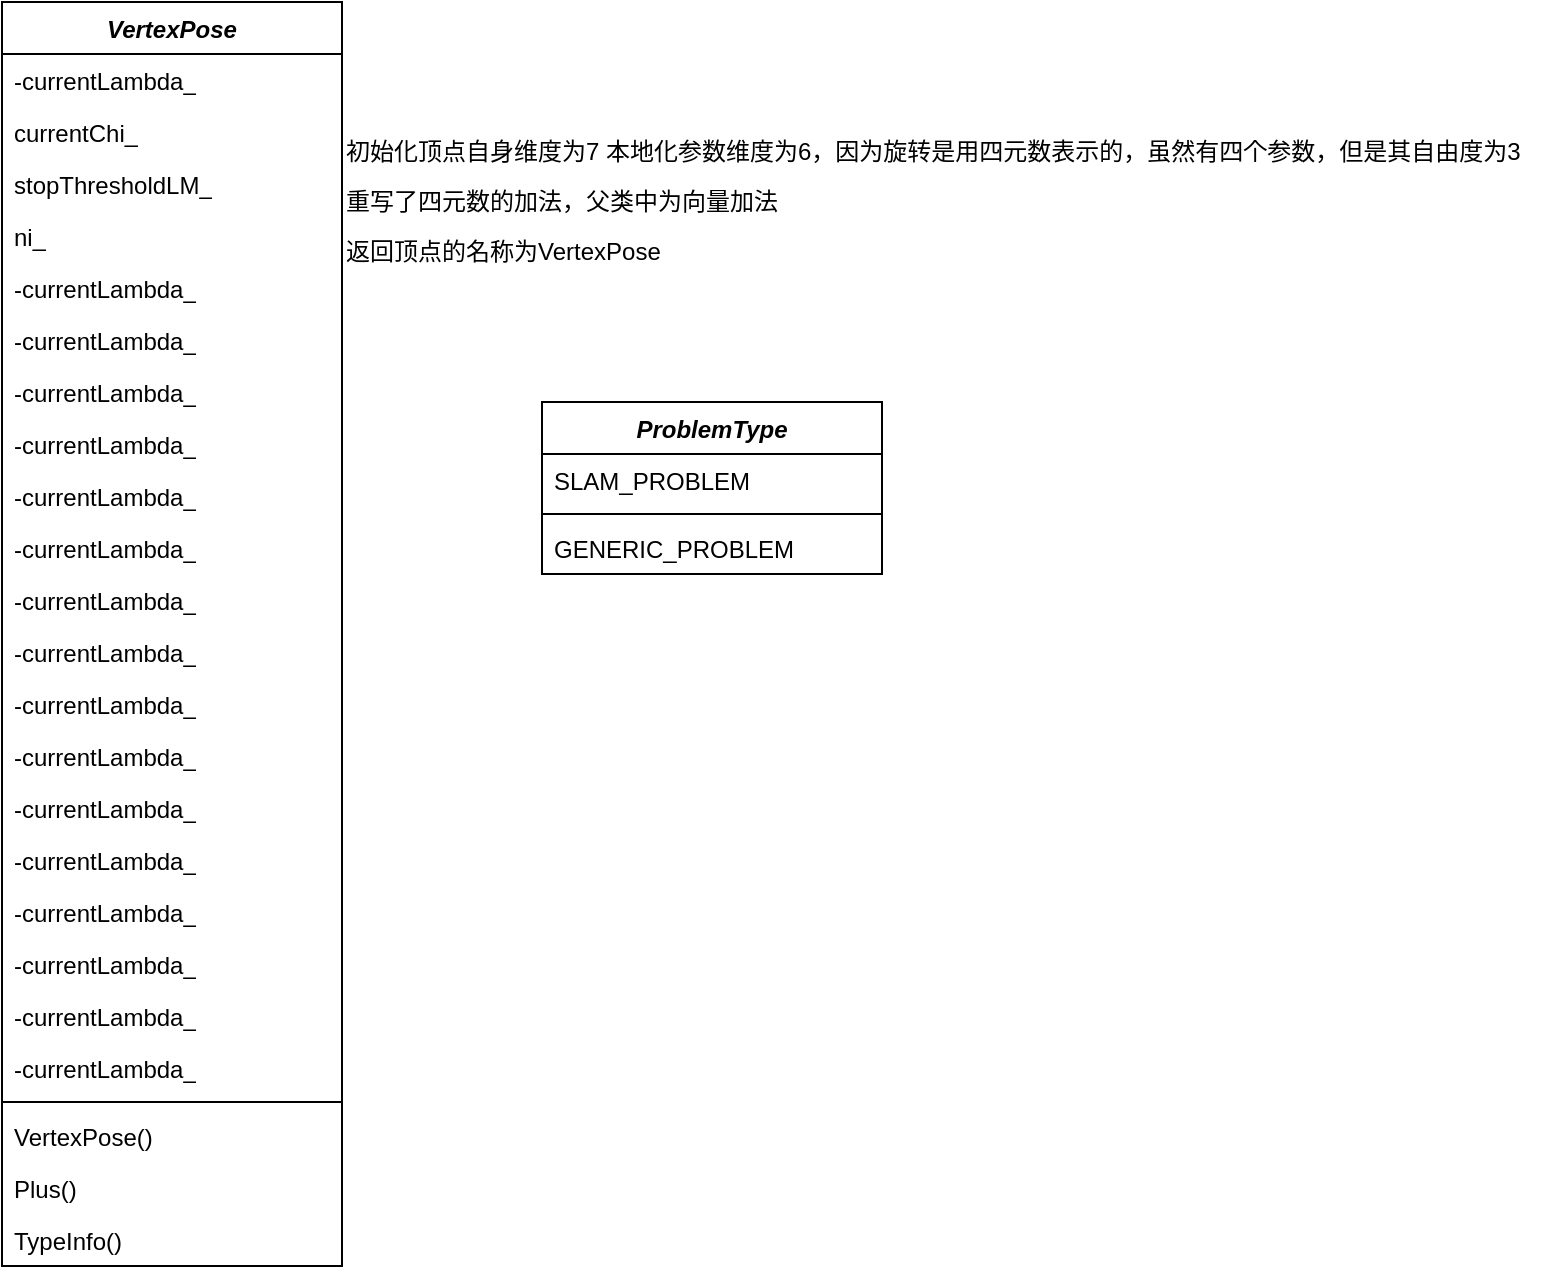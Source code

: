 <mxfile version="24.4.0" type="github">
  <diagram name="第 1 页" id="Om_0ez-Mg7cLswbmVXPj">
    <mxGraphModel dx="595" dy="564" grid="1" gridSize="10" guides="1" tooltips="1" connect="1" arrows="1" fold="1" page="1" pageScale="1" pageWidth="827" pageHeight="1169" math="0" shadow="0">
      <root>
        <mxCell id="0" />
        <mxCell id="1" parent="0" />
        <mxCell id="05y2BKctw2ABKMbbaYBs-1" value="&lt;i&gt;VertexPose&lt;/i&gt;" style="swimlane;fontStyle=1;align=center;verticalAlign=top;childLayout=stackLayout;horizontal=1;startSize=26;horizontalStack=0;resizeParent=1;resizeParentMax=0;resizeLast=0;collapsible=1;marginBottom=0;whiteSpace=wrap;html=1;" vertex="1" parent="1">
          <mxGeometry x="840" y="30" width="170" height="632" as="geometry" />
        </mxCell>
        <mxCell id="05y2BKctw2ABKMbbaYBs-2" value="-currentLambda_" style="text;strokeColor=none;fillColor=none;align=left;verticalAlign=top;spacingLeft=4;spacingRight=4;overflow=hidden;rotatable=0;points=[[0,0.5],[1,0.5]];portConstraint=eastwest;whiteSpace=wrap;html=1;" vertex="1" parent="05y2BKctw2ABKMbbaYBs-1">
          <mxGeometry y="26" width="170" height="26" as="geometry" />
        </mxCell>
        <mxCell id="05y2BKctw2ABKMbbaYBs-11" value="currentChi_" style="text;strokeColor=none;fillColor=none;align=left;verticalAlign=top;spacingLeft=4;spacingRight=4;overflow=hidden;rotatable=0;points=[[0,0.5],[1,0.5]];portConstraint=eastwest;whiteSpace=wrap;html=1;" vertex="1" parent="05y2BKctw2ABKMbbaYBs-1">
          <mxGeometry y="52" width="170" height="26" as="geometry" />
        </mxCell>
        <mxCell id="05y2BKctw2ABKMbbaYBs-14" value="stopThresholdLM_" style="text;strokeColor=none;fillColor=none;align=left;verticalAlign=top;spacingLeft=4;spacingRight=4;overflow=hidden;rotatable=0;points=[[0,0.5],[1,0.5]];portConstraint=eastwest;whiteSpace=wrap;html=1;" vertex="1" parent="05y2BKctw2ABKMbbaYBs-1">
          <mxGeometry y="78" width="170" height="26" as="geometry" />
        </mxCell>
        <mxCell id="05y2BKctw2ABKMbbaYBs-16" value="ni_" style="text;strokeColor=none;fillColor=none;align=left;verticalAlign=top;spacingLeft=4;spacingRight=4;overflow=hidden;rotatable=0;points=[[0,0.5],[1,0.5]];portConstraint=eastwest;whiteSpace=wrap;html=1;" vertex="1" parent="05y2BKctw2ABKMbbaYBs-1">
          <mxGeometry y="104" width="170" height="26" as="geometry" />
        </mxCell>
        <mxCell id="05y2BKctw2ABKMbbaYBs-18" value="-currentLambda_" style="text;strokeColor=none;fillColor=none;align=left;verticalAlign=top;spacingLeft=4;spacingRight=4;overflow=hidden;rotatable=0;points=[[0,0.5],[1,0.5]];portConstraint=eastwest;whiteSpace=wrap;html=1;" vertex="1" parent="05y2BKctw2ABKMbbaYBs-1">
          <mxGeometry y="130" width="170" height="26" as="geometry" />
        </mxCell>
        <mxCell id="05y2BKctw2ABKMbbaYBs-21" value="-currentLambda_" style="text;strokeColor=none;fillColor=none;align=left;verticalAlign=top;spacingLeft=4;spacingRight=4;overflow=hidden;rotatable=0;points=[[0,0.5],[1,0.5]];portConstraint=eastwest;whiteSpace=wrap;html=1;" vertex="1" parent="05y2BKctw2ABKMbbaYBs-1">
          <mxGeometry y="156" width="170" height="26" as="geometry" />
        </mxCell>
        <mxCell id="05y2BKctw2ABKMbbaYBs-22" value="-currentLambda_" style="text;strokeColor=none;fillColor=none;align=left;verticalAlign=top;spacingLeft=4;spacingRight=4;overflow=hidden;rotatable=0;points=[[0,0.5],[1,0.5]];portConstraint=eastwest;whiteSpace=wrap;html=1;" vertex="1" parent="05y2BKctw2ABKMbbaYBs-1">
          <mxGeometry y="182" width="170" height="26" as="geometry" />
        </mxCell>
        <mxCell id="05y2BKctw2ABKMbbaYBs-23" value="-currentLambda_" style="text;strokeColor=none;fillColor=none;align=left;verticalAlign=top;spacingLeft=4;spacingRight=4;overflow=hidden;rotatable=0;points=[[0,0.5],[1,0.5]];portConstraint=eastwest;whiteSpace=wrap;html=1;" vertex="1" parent="05y2BKctw2ABKMbbaYBs-1">
          <mxGeometry y="208" width="170" height="26" as="geometry" />
        </mxCell>
        <mxCell id="05y2BKctw2ABKMbbaYBs-26" value="-currentLambda_" style="text;strokeColor=none;fillColor=none;align=left;verticalAlign=top;spacingLeft=4;spacingRight=4;overflow=hidden;rotatable=0;points=[[0,0.5],[1,0.5]];portConstraint=eastwest;whiteSpace=wrap;html=1;" vertex="1" parent="05y2BKctw2ABKMbbaYBs-1">
          <mxGeometry y="234" width="170" height="26" as="geometry" />
        </mxCell>
        <mxCell id="05y2BKctw2ABKMbbaYBs-28" value="-currentLambda_" style="text;strokeColor=none;fillColor=none;align=left;verticalAlign=top;spacingLeft=4;spacingRight=4;overflow=hidden;rotatable=0;points=[[0,0.5],[1,0.5]];portConstraint=eastwest;whiteSpace=wrap;html=1;" vertex="1" parent="05y2BKctw2ABKMbbaYBs-1">
          <mxGeometry y="260" width="170" height="26" as="geometry" />
        </mxCell>
        <mxCell id="05y2BKctw2ABKMbbaYBs-27" value="-currentLambda_" style="text;strokeColor=none;fillColor=none;align=left;verticalAlign=top;spacingLeft=4;spacingRight=4;overflow=hidden;rotatable=0;points=[[0,0.5],[1,0.5]];portConstraint=eastwest;whiteSpace=wrap;html=1;" vertex="1" parent="05y2BKctw2ABKMbbaYBs-1">
          <mxGeometry y="286" width="170" height="26" as="geometry" />
        </mxCell>
        <mxCell id="05y2BKctw2ABKMbbaYBs-25" value="-currentLambda_" style="text;strokeColor=none;fillColor=none;align=left;verticalAlign=top;spacingLeft=4;spacingRight=4;overflow=hidden;rotatable=0;points=[[0,0.5],[1,0.5]];portConstraint=eastwest;whiteSpace=wrap;html=1;" vertex="1" parent="05y2BKctw2ABKMbbaYBs-1">
          <mxGeometry y="312" width="170" height="26" as="geometry" />
        </mxCell>
        <mxCell id="05y2BKctw2ABKMbbaYBs-24" value="-currentLambda_" style="text;strokeColor=none;fillColor=none;align=left;verticalAlign=top;spacingLeft=4;spacingRight=4;overflow=hidden;rotatable=0;points=[[0,0.5],[1,0.5]];portConstraint=eastwest;whiteSpace=wrap;html=1;" vertex="1" parent="05y2BKctw2ABKMbbaYBs-1">
          <mxGeometry y="338" width="170" height="26" as="geometry" />
        </mxCell>
        <mxCell id="05y2BKctw2ABKMbbaYBs-19" value="-currentLambda_" style="text;strokeColor=none;fillColor=none;align=left;verticalAlign=top;spacingLeft=4;spacingRight=4;overflow=hidden;rotatable=0;points=[[0,0.5],[1,0.5]];portConstraint=eastwest;whiteSpace=wrap;html=1;" vertex="1" parent="05y2BKctw2ABKMbbaYBs-1">
          <mxGeometry y="364" width="170" height="26" as="geometry" />
        </mxCell>
        <mxCell id="05y2BKctw2ABKMbbaYBs-20" value="-currentLambda_" style="text;strokeColor=none;fillColor=none;align=left;verticalAlign=top;spacingLeft=4;spacingRight=4;overflow=hidden;rotatable=0;points=[[0,0.5],[1,0.5]];portConstraint=eastwest;whiteSpace=wrap;html=1;" vertex="1" parent="05y2BKctw2ABKMbbaYBs-1">
          <mxGeometry y="390" width="170" height="26" as="geometry" />
        </mxCell>
        <mxCell id="05y2BKctw2ABKMbbaYBs-17" value="-currentLambda_" style="text;strokeColor=none;fillColor=none;align=left;verticalAlign=top;spacingLeft=4;spacingRight=4;overflow=hidden;rotatable=0;points=[[0,0.5],[1,0.5]];portConstraint=eastwest;whiteSpace=wrap;html=1;" vertex="1" parent="05y2BKctw2ABKMbbaYBs-1">
          <mxGeometry y="416" width="170" height="26" as="geometry" />
        </mxCell>
        <mxCell id="05y2BKctw2ABKMbbaYBs-15" value="-currentLambda_" style="text;strokeColor=none;fillColor=none;align=left;verticalAlign=top;spacingLeft=4;spacingRight=4;overflow=hidden;rotatable=0;points=[[0,0.5],[1,0.5]];portConstraint=eastwest;whiteSpace=wrap;html=1;" vertex="1" parent="05y2BKctw2ABKMbbaYBs-1">
          <mxGeometry y="442" width="170" height="26" as="geometry" />
        </mxCell>
        <mxCell id="05y2BKctw2ABKMbbaYBs-13" value="-currentLambda_" style="text;strokeColor=none;fillColor=none;align=left;verticalAlign=top;spacingLeft=4;spacingRight=4;overflow=hidden;rotatable=0;points=[[0,0.5],[1,0.5]];portConstraint=eastwest;whiteSpace=wrap;html=1;" vertex="1" parent="05y2BKctw2ABKMbbaYBs-1">
          <mxGeometry y="468" width="170" height="26" as="geometry" />
        </mxCell>
        <mxCell id="05y2BKctw2ABKMbbaYBs-12" value="-currentLambda_" style="text;strokeColor=none;fillColor=none;align=left;verticalAlign=top;spacingLeft=4;spacingRight=4;overflow=hidden;rotatable=0;points=[[0,0.5],[1,0.5]];portConstraint=eastwest;whiteSpace=wrap;html=1;" vertex="1" parent="05y2BKctw2ABKMbbaYBs-1">
          <mxGeometry y="494" width="170" height="26" as="geometry" />
        </mxCell>
        <mxCell id="05y2BKctw2ABKMbbaYBs-10" value="-currentLambda_" style="text;strokeColor=none;fillColor=none;align=left;verticalAlign=top;spacingLeft=4;spacingRight=4;overflow=hidden;rotatable=0;points=[[0,0.5],[1,0.5]];portConstraint=eastwest;whiteSpace=wrap;html=1;" vertex="1" parent="05y2BKctw2ABKMbbaYBs-1">
          <mxGeometry y="520" width="170" height="26" as="geometry" />
        </mxCell>
        <mxCell id="05y2BKctw2ABKMbbaYBs-3" value="" style="line;strokeWidth=1;fillColor=none;align=left;verticalAlign=middle;spacingTop=-1;spacingLeft=3;spacingRight=3;rotatable=0;labelPosition=right;points=[];portConstraint=eastwest;strokeColor=inherit;" vertex="1" parent="05y2BKctw2ABKMbbaYBs-1">
          <mxGeometry y="546" width="170" height="8" as="geometry" />
        </mxCell>
        <mxCell id="05y2BKctw2ABKMbbaYBs-4" value="VertexPose()" style="text;strokeColor=none;fillColor=none;align=left;verticalAlign=top;spacingLeft=4;spacingRight=4;overflow=hidden;rotatable=0;points=[[0,0.5],[1,0.5]];portConstraint=eastwest;whiteSpace=wrap;html=1;" vertex="1" parent="05y2BKctw2ABKMbbaYBs-1">
          <mxGeometry y="554" width="170" height="26" as="geometry" />
        </mxCell>
        <mxCell id="05y2BKctw2ABKMbbaYBs-5" value="Plus()" style="text;strokeColor=none;fillColor=none;align=left;verticalAlign=top;spacingLeft=4;spacingRight=4;overflow=hidden;rotatable=0;points=[[0,0.5],[1,0.5]];portConstraint=eastwest;whiteSpace=wrap;html=1;" vertex="1" parent="05y2BKctw2ABKMbbaYBs-1">
          <mxGeometry y="580" width="170" height="26" as="geometry" />
        </mxCell>
        <mxCell id="05y2BKctw2ABKMbbaYBs-6" value="TypeInfo()" style="text;strokeColor=none;fillColor=none;align=left;verticalAlign=top;spacingLeft=4;spacingRight=4;overflow=hidden;rotatable=0;points=[[0,0.5],[1,0.5]];portConstraint=eastwest;whiteSpace=wrap;html=1;" vertex="1" parent="05y2BKctw2ABKMbbaYBs-1">
          <mxGeometry y="606" width="170" height="26" as="geometry" />
        </mxCell>
        <mxCell id="05y2BKctw2ABKMbbaYBs-7" value="初始化顶点自身维度为7 本地化参数维度为6，因为旋转是用四元数表示的，虽然有四个参数，但是其自由度为3" style="text;html=1;align=left;verticalAlign=middle;resizable=0;points=[];autosize=1;strokeColor=none;fillColor=none;" vertex="1" parent="1">
          <mxGeometry x="1010" y="90" width="610" height="30" as="geometry" />
        </mxCell>
        <mxCell id="05y2BKctw2ABKMbbaYBs-8" value="重写了四元数的加法，父类中为向量加法" style="text;html=1;align=left;verticalAlign=middle;resizable=0;points=[];autosize=1;strokeColor=none;fillColor=none;" vertex="1" parent="1">
          <mxGeometry x="1010" y="115" width="235" height="30" as="geometry" />
        </mxCell>
        <mxCell id="05y2BKctw2ABKMbbaYBs-9" value="返回顶点的名称为VertexPose" style="text;html=1;align=left;verticalAlign=middle;resizable=0;points=[];autosize=1;strokeColor=none;fillColor=none;" vertex="1" parent="1">
          <mxGeometry x="1010" y="140" width="180" height="30" as="geometry" />
        </mxCell>
        <mxCell id="05y2BKctw2ABKMbbaYBs-29" value="&lt;i&gt;ProblemType&lt;/i&gt;" style="swimlane;fontStyle=1;align=center;verticalAlign=top;childLayout=stackLayout;horizontal=1;startSize=26;horizontalStack=0;resizeParent=1;resizeParentMax=0;resizeLast=0;collapsible=1;marginBottom=0;whiteSpace=wrap;html=1;" vertex="1" parent="1">
          <mxGeometry x="1110" y="230" width="170" height="86" as="geometry" />
        </mxCell>
        <mxCell id="05y2BKctw2ABKMbbaYBs-49" value="SLAM_PROBLEM" style="text;strokeColor=none;fillColor=none;align=left;verticalAlign=top;spacingLeft=4;spacingRight=4;overflow=hidden;rotatable=0;points=[[0,0.5],[1,0.5]];portConstraint=eastwest;whiteSpace=wrap;html=1;" vertex="1" parent="05y2BKctw2ABKMbbaYBs-29">
          <mxGeometry y="26" width="170" height="26" as="geometry" />
        </mxCell>
        <mxCell id="05y2BKctw2ABKMbbaYBs-50" value="" style="line;strokeWidth=1;fillColor=none;align=left;verticalAlign=middle;spacingTop=-1;spacingLeft=3;spacingRight=3;rotatable=0;labelPosition=right;points=[];portConstraint=eastwest;strokeColor=inherit;" vertex="1" parent="05y2BKctw2ABKMbbaYBs-29">
          <mxGeometry y="52" width="170" height="8" as="geometry" />
        </mxCell>
        <mxCell id="05y2BKctw2ABKMbbaYBs-51" value="GENERIC_PROBLEM" style="text;strokeColor=none;fillColor=none;align=left;verticalAlign=top;spacingLeft=4;spacingRight=4;overflow=hidden;rotatable=0;points=[[0,0.5],[1,0.5]];portConstraint=eastwest;whiteSpace=wrap;html=1;" vertex="1" parent="05y2BKctw2ABKMbbaYBs-29">
          <mxGeometry y="60" width="170" height="26" as="geometry" />
        </mxCell>
      </root>
    </mxGraphModel>
  </diagram>
</mxfile>
